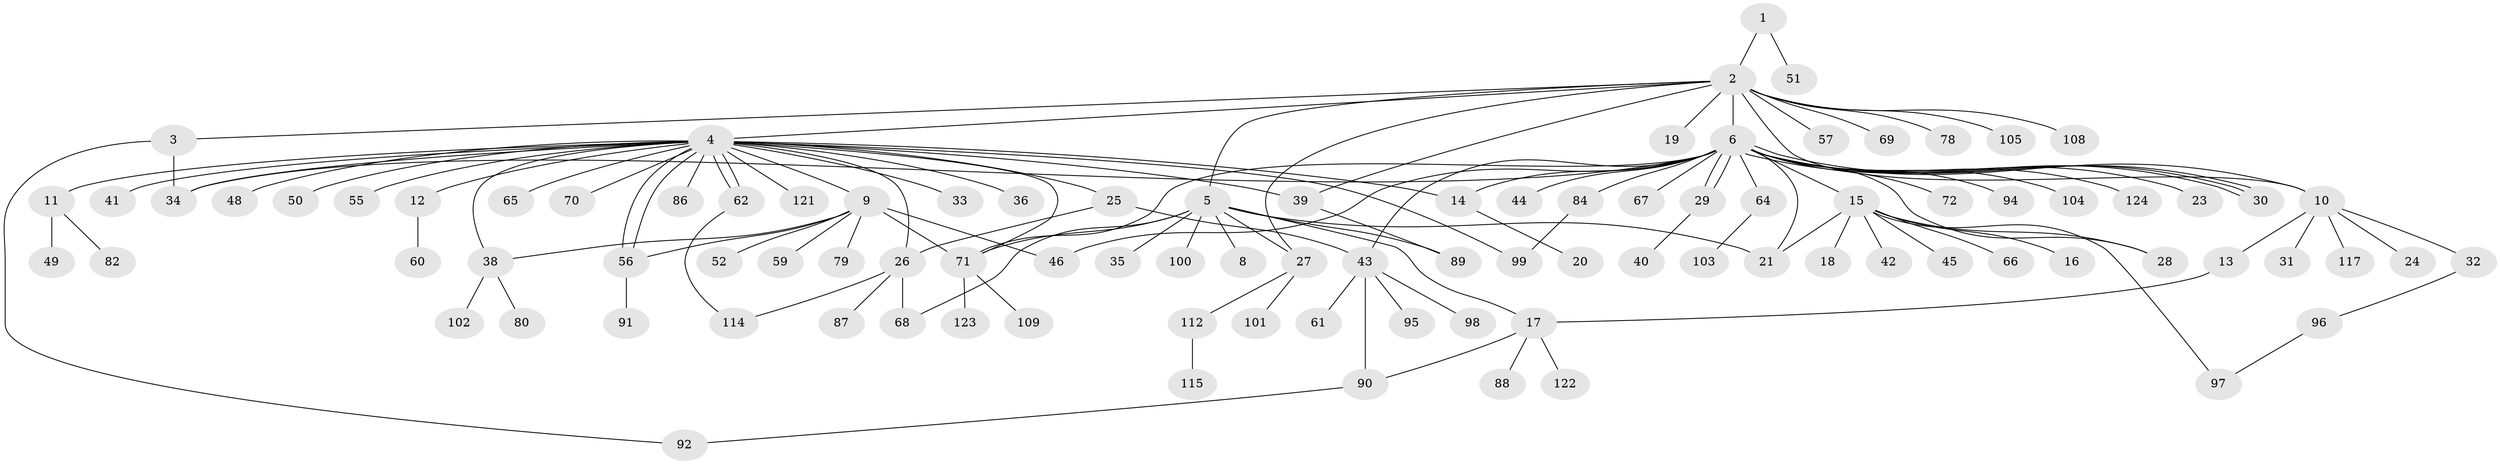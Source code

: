 // original degree distribution, {3: 0.12096774193548387, 14: 0.008064516129032258, 25: 0.008064516129032258, 9: 0.024193548387096774, 26: 0.008064516129032258, 2: 0.20161290322580644, 1: 0.5403225806451613, 8: 0.008064516129032258, 4: 0.04838709677419355, 5: 0.016129032258064516, 6: 0.016129032258064516}
// Generated by graph-tools (version 1.1) at 2025/11/02/27/25 16:11:13]
// undirected, 98 vertices, 127 edges
graph export_dot {
graph [start="1"]
  node [color=gray90,style=filled];
  1 [super="+53"];
  2 [super="+7"];
  3;
  4 [super="+63"];
  5 [super="+77"];
  6 [super="+85"];
  8;
  9 [super="+120"];
  10 [super="+107"];
  11 [super="+22"];
  12;
  13;
  14 [super="+74"];
  15 [super="+58"];
  16;
  17 [super="+37"];
  18;
  19;
  20;
  21;
  23;
  24;
  25;
  26 [super="+54"];
  27 [super="+81"];
  28 [super="+118"];
  29;
  30 [super="+106"];
  31;
  32;
  33;
  34 [super="+83"];
  35;
  36;
  38 [super="+73"];
  39 [super="+47"];
  40;
  41;
  42;
  43 [super="+75"];
  44;
  45;
  46 [super="+113"];
  48;
  49;
  50;
  51;
  52;
  55;
  56 [super="+76"];
  57;
  59;
  60;
  61;
  62 [super="+93"];
  64;
  65;
  66;
  67;
  68;
  69;
  70;
  71 [super="+116"];
  72 [super="+110"];
  78;
  79;
  80;
  82;
  84;
  86;
  87;
  88;
  89 [super="+119"];
  90 [super="+111"];
  91;
  92;
  94;
  95;
  96;
  97;
  98;
  99;
  100;
  101;
  102;
  103;
  104;
  105;
  108;
  109;
  112;
  114;
  115;
  117;
  121;
  122;
  123;
  124;
  1 -- 2;
  1 -- 51;
  2 -- 3;
  2 -- 4;
  2 -- 5;
  2 -- 6;
  2 -- 10;
  2 -- 19;
  2 -- 27;
  2 -- 57;
  2 -- 69;
  2 -- 105;
  2 -- 108;
  2 -- 78;
  2 -- 39;
  3 -- 92;
  3 -- 34;
  4 -- 9;
  4 -- 11;
  4 -- 12;
  4 -- 14;
  4 -- 25;
  4 -- 33;
  4 -- 34;
  4 -- 36;
  4 -- 38;
  4 -- 39;
  4 -- 41;
  4 -- 48;
  4 -- 50;
  4 -- 55;
  4 -- 56;
  4 -- 56;
  4 -- 62;
  4 -- 62;
  4 -- 65;
  4 -- 70;
  4 -- 71;
  4 -- 99;
  4 -- 121;
  4 -- 86;
  4 -- 26;
  5 -- 8;
  5 -- 21;
  5 -- 35;
  5 -- 68;
  5 -- 89;
  5 -- 100;
  5 -- 71;
  5 -- 27;
  5 -- 17;
  6 -- 10;
  6 -- 14;
  6 -- 15;
  6 -- 21;
  6 -- 23;
  6 -- 28 [weight=2];
  6 -- 29;
  6 -- 29;
  6 -- 30;
  6 -- 30;
  6 -- 30;
  6 -- 34;
  6 -- 43;
  6 -- 44;
  6 -- 64;
  6 -- 67;
  6 -- 71;
  6 -- 72;
  6 -- 84;
  6 -- 94;
  6 -- 104;
  6 -- 124;
  6 -- 46;
  9 -- 38;
  9 -- 46;
  9 -- 52;
  9 -- 56;
  9 -- 59;
  9 -- 71;
  9 -- 79;
  10 -- 13;
  10 -- 24;
  10 -- 31;
  10 -- 32;
  10 -- 117;
  11 -- 49;
  11 -- 82;
  12 -- 60;
  13 -- 17;
  14 -- 20;
  15 -- 16;
  15 -- 18;
  15 -- 42;
  15 -- 45;
  15 -- 66;
  15 -- 97;
  15 -- 21;
  15 -- 28;
  17 -- 122;
  17 -- 88;
  17 -- 90;
  25 -- 26;
  25 -- 43;
  26 -- 114;
  26 -- 87;
  26 -- 68;
  27 -- 101;
  27 -- 112;
  29 -- 40;
  32 -- 96;
  38 -- 80;
  38 -- 102;
  39 -- 89;
  43 -- 61;
  43 -- 95;
  43 -- 98;
  43 -- 90;
  56 -- 91;
  62 -- 114;
  64 -- 103;
  71 -- 109;
  71 -- 123;
  84 -- 99;
  90 -- 92;
  96 -- 97;
  112 -- 115;
}

